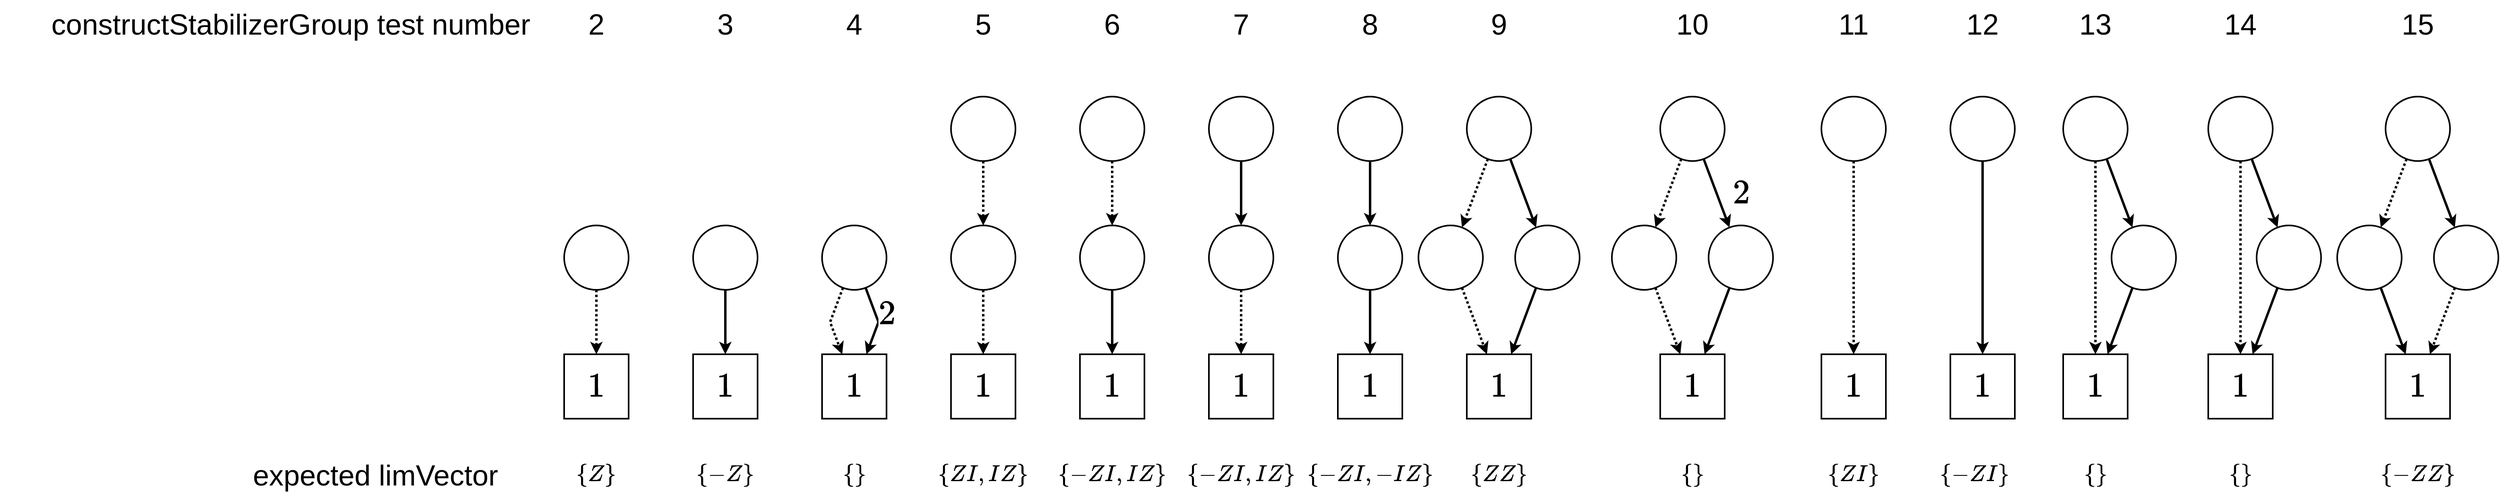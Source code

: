 <mxfile version="16.5.1" type="device"><diagram id="weh7SJVVlSU4eB52A9DI" name="Page-1"><mxGraphModel dx="2143" dy="932" grid="1" gridSize="10" guides="1" tooltips="1" connect="1" arrows="1" fold="1" page="1" pageScale="1" pageWidth="850" pageHeight="1100" math="1" shadow="0"><root><mxCell id="0"/><mxCell id="1" parent="0"/><mxCell id="Q8hD9KGcoNT8hBoXkrFd-3" style="edgeStyle=orthogonalEdgeStyle;rounded=0;orthogonalLoop=1;jettySize=auto;html=1;fontSize=36;strokeWidth=3;dashed=1;dashPattern=1 1;" edge="1" parent="1" source="Q8hD9KGcoNT8hBoXkrFd-1" target="Q8hD9KGcoNT8hBoXkrFd-2"><mxGeometry relative="1" as="geometry"/></mxCell><mxCell id="Q8hD9KGcoNT8hBoXkrFd-1" value="" style="ellipse;whiteSpace=wrap;html=1;aspect=fixed;strokeWidth=2;fontSize=36;" vertex="1" parent="1"><mxGeometry x="40" y="320" width="80" height="80" as="geometry"/></mxCell><mxCell id="Q8hD9KGcoNT8hBoXkrFd-2" value="$$1$$" style="rounded=0;whiteSpace=wrap;html=1;strokeWidth=2;fontSize=36;" vertex="1" parent="1"><mxGeometry x="40" y="480" width="80" height="80" as="geometry"/></mxCell><mxCell id="Q8hD9KGcoNT8hBoXkrFd-4" style="edgeStyle=orthogonalEdgeStyle;rounded=0;orthogonalLoop=1;jettySize=auto;html=1;fontSize=36;strokeWidth=3;" edge="1" parent="1" source="Q8hD9KGcoNT8hBoXkrFd-5" target="Q8hD9KGcoNT8hBoXkrFd-6"><mxGeometry relative="1" as="geometry"/></mxCell><mxCell id="Q8hD9KGcoNT8hBoXkrFd-5" value="" style="ellipse;whiteSpace=wrap;html=1;aspect=fixed;strokeWidth=2;fontSize=36;" vertex="1" parent="1"><mxGeometry x="200" y="320" width="80" height="80" as="geometry"/></mxCell><mxCell id="Q8hD9KGcoNT8hBoXkrFd-6" value="$$1$$" style="rounded=0;whiteSpace=wrap;html=1;strokeWidth=2;fontSize=36;" vertex="1" parent="1"><mxGeometry x="200" y="480" width="80" height="80" as="geometry"/></mxCell><mxCell id="Q8hD9KGcoNT8hBoXkrFd-7" value="$$2$$" style="rounded=0;orthogonalLoop=1;jettySize=auto;html=1;fontSize=36;strokeWidth=3;" edge="1" parent="1" source="Q8hD9KGcoNT8hBoXkrFd-8" target="Q8hD9KGcoNT8hBoXkrFd-9"><mxGeometry x="-0.101" y="13" relative="1" as="geometry"><Array as="points"><mxPoint x="430" y="440"/></Array><mxPoint as="offset"/></mxGeometry></mxCell><mxCell id="Q8hD9KGcoNT8hBoXkrFd-10" style="edgeStyle=none;rounded=0;orthogonalLoop=1;jettySize=auto;html=1;fontSize=36;strokeWidth=3;dashed=1;dashPattern=1 1;" edge="1" parent="1" source="Q8hD9KGcoNT8hBoXkrFd-8" target="Q8hD9KGcoNT8hBoXkrFd-9"><mxGeometry relative="1" as="geometry"><Array as="points"><mxPoint x="370" y="440"/></Array></mxGeometry></mxCell><mxCell id="Q8hD9KGcoNT8hBoXkrFd-8" value="" style="ellipse;whiteSpace=wrap;html=1;aspect=fixed;strokeWidth=2;fontSize=36;" vertex="1" parent="1"><mxGeometry x="360" y="320" width="80" height="80" as="geometry"/></mxCell><mxCell id="Q8hD9KGcoNT8hBoXkrFd-9" value="$$1$$" style="rounded=0;whiteSpace=wrap;html=1;strokeWidth=2;fontSize=36;" vertex="1" parent="1"><mxGeometry x="360" y="480" width="80" height="80" as="geometry"/></mxCell><mxCell id="Q8hD9KGcoNT8hBoXkrFd-12" style="edgeStyle=none;rounded=0;orthogonalLoop=1;jettySize=auto;html=1;fontSize=36;strokeWidth=3;dashed=1;dashPattern=1 1;" edge="1" parent="1" source="Q8hD9KGcoNT8hBoXkrFd-13" target="Q8hD9KGcoNT8hBoXkrFd-14"><mxGeometry relative="1" as="geometry"/></mxCell><mxCell id="Q8hD9KGcoNT8hBoXkrFd-13" value="" style="ellipse;whiteSpace=wrap;html=1;aspect=fixed;strokeWidth=2;fontSize=36;" vertex="1" parent="1"><mxGeometry x="520" y="320" width="80" height="80" as="geometry"/></mxCell><mxCell id="Q8hD9KGcoNT8hBoXkrFd-14" value="$$1$$" style="rounded=0;whiteSpace=wrap;html=1;strokeWidth=2;fontSize=36;" vertex="1" parent="1"><mxGeometry x="520" y="480" width="80" height="80" as="geometry"/></mxCell><mxCell id="Q8hD9KGcoNT8hBoXkrFd-16" style="edgeStyle=none;rounded=0;orthogonalLoop=1;jettySize=auto;html=1;dashed=1;dashPattern=1 1;fontSize=36;strokeWidth=3;" edge="1" parent="1" source="Q8hD9KGcoNT8hBoXkrFd-15" target="Q8hD9KGcoNT8hBoXkrFd-13"><mxGeometry relative="1" as="geometry"/></mxCell><mxCell id="Q8hD9KGcoNT8hBoXkrFd-15" value="" style="ellipse;whiteSpace=wrap;html=1;aspect=fixed;strokeWidth=2;fontSize=36;" vertex="1" parent="1"><mxGeometry x="520" y="160" width="80" height="80" as="geometry"/></mxCell><mxCell id="Q8hD9KGcoNT8hBoXkrFd-17" style="edgeStyle=none;rounded=0;orthogonalLoop=1;jettySize=auto;html=1;fontSize=36;strokeWidth=3;" edge="1" parent="1" source="Q8hD9KGcoNT8hBoXkrFd-18" target="Q8hD9KGcoNT8hBoXkrFd-19"><mxGeometry relative="1" as="geometry"/></mxCell><mxCell id="Q8hD9KGcoNT8hBoXkrFd-18" value="" style="ellipse;whiteSpace=wrap;html=1;aspect=fixed;strokeWidth=2;fontSize=36;" vertex="1" parent="1"><mxGeometry x="680" y="320" width="80" height="80" as="geometry"/></mxCell><mxCell id="Q8hD9KGcoNT8hBoXkrFd-19" value="$$1$$" style="rounded=0;whiteSpace=wrap;html=1;strokeWidth=2;fontSize=36;" vertex="1" parent="1"><mxGeometry x="680" y="480" width="80" height="80" as="geometry"/></mxCell><mxCell id="Q8hD9KGcoNT8hBoXkrFd-20" style="edgeStyle=none;rounded=0;orthogonalLoop=1;jettySize=auto;html=1;dashed=1;dashPattern=1 1;fontSize=36;strokeWidth=3;" edge="1" parent="1" source="Q8hD9KGcoNT8hBoXkrFd-21" target="Q8hD9KGcoNT8hBoXkrFd-18"><mxGeometry relative="1" as="geometry"/></mxCell><mxCell id="Q8hD9KGcoNT8hBoXkrFd-21" value="" style="ellipse;whiteSpace=wrap;html=1;aspect=fixed;strokeWidth=2;fontSize=36;" vertex="1" parent="1"><mxGeometry x="680" y="160" width="80" height="80" as="geometry"/></mxCell><mxCell id="Q8hD9KGcoNT8hBoXkrFd-22" style="edgeStyle=none;rounded=0;orthogonalLoop=1;jettySize=auto;html=1;fontSize=36;strokeWidth=3;dashed=1;dashPattern=1 1;" edge="1" parent="1" source="Q8hD9KGcoNT8hBoXkrFd-23" target="Q8hD9KGcoNT8hBoXkrFd-24"><mxGeometry relative="1" as="geometry"/></mxCell><mxCell id="Q8hD9KGcoNT8hBoXkrFd-23" value="" style="ellipse;whiteSpace=wrap;html=1;aspect=fixed;strokeWidth=2;fontSize=36;" vertex="1" parent="1"><mxGeometry x="840" y="320" width="80" height="80" as="geometry"/></mxCell><mxCell id="Q8hD9KGcoNT8hBoXkrFd-24" value="$$1$$" style="rounded=0;whiteSpace=wrap;html=1;strokeWidth=2;fontSize=36;" vertex="1" parent="1"><mxGeometry x="840" y="480" width="80" height="80" as="geometry"/></mxCell><mxCell id="Q8hD9KGcoNT8hBoXkrFd-25" style="edgeStyle=none;rounded=0;orthogonalLoop=1;jettySize=auto;html=1;fontSize=36;strokeWidth=3;" edge="1" parent="1" source="Q8hD9KGcoNT8hBoXkrFd-26" target="Q8hD9KGcoNT8hBoXkrFd-23"><mxGeometry relative="1" as="geometry"/></mxCell><mxCell id="Q8hD9KGcoNT8hBoXkrFd-26" value="" style="ellipse;whiteSpace=wrap;html=1;aspect=fixed;strokeWidth=2;fontSize=36;" vertex="1" parent="1"><mxGeometry x="840" y="160" width="80" height="80" as="geometry"/></mxCell><mxCell id="Q8hD9KGcoNT8hBoXkrFd-27" style="edgeStyle=none;rounded=0;orthogonalLoop=1;jettySize=auto;html=1;fontSize=36;strokeWidth=3;" edge="1" parent="1" source="Q8hD9KGcoNT8hBoXkrFd-28" target="Q8hD9KGcoNT8hBoXkrFd-29"><mxGeometry relative="1" as="geometry"/></mxCell><mxCell id="Q8hD9KGcoNT8hBoXkrFd-28" value="" style="ellipse;whiteSpace=wrap;html=1;aspect=fixed;strokeWidth=2;fontSize=36;" vertex="1" parent="1"><mxGeometry x="1000" y="320" width="80" height="80" as="geometry"/></mxCell><mxCell id="Q8hD9KGcoNT8hBoXkrFd-29" value="$$1$$" style="rounded=0;whiteSpace=wrap;html=1;strokeWidth=2;fontSize=36;" vertex="1" parent="1"><mxGeometry x="1000" y="480" width="80" height="80" as="geometry"/></mxCell><mxCell id="Q8hD9KGcoNT8hBoXkrFd-30" style="edgeStyle=none;rounded=0;orthogonalLoop=1;jettySize=auto;html=1;fontSize=36;strokeWidth=3;" edge="1" parent="1" source="Q8hD9KGcoNT8hBoXkrFd-31" target="Q8hD9KGcoNT8hBoXkrFd-28"><mxGeometry relative="1" as="geometry"/></mxCell><mxCell id="Q8hD9KGcoNT8hBoXkrFd-31" value="" style="ellipse;whiteSpace=wrap;html=1;aspect=fixed;strokeWidth=2;fontSize=36;" vertex="1" parent="1"><mxGeometry x="1000" y="160" width="80" height="80" as="geometry"/></mxCell><mxCell id="Q8hD9KGcoNT8hBoXkrFd-32" value="expected limVector" style="text;html=1;strokeColor=none;fillColor=none;align=right;verticalAlign=middle;whiteSpace=wrap;rounded=0;fontSize=36;" vertex="1" parent="1"><mxGeometry x="-370" y="600" width="330" height="60" as="geometry"/></mxCell><mxCell id="Q8hD9KGcoNT8hBoXkrFd-33" value="$$\{Z\}$$" style="text;html=1;strokeColor=none;fillColor=none;align=center;verticalAlign=middle;whiteSpace=wrap;rounded=0;fontSize=24;" vertex="1" parent="1"><mxGeometry x="20" y="600" width="120" height="60" as="geometry"/></mxCell><mxCell id="Q8hD9KGcoNT8hBoXkrFd-34" value="$$\{-Z\}$$" style="text;html=1;strokeColor=none;fillColor=none;align=center;verticalAlign=middle;whiteSpace=wrap;rounded=0;fontSize=24;" vertex="1" parent="1"><mxGeometry x="180" y="600" width="120" height="60" as="geometry"/></mxCell><mxCell id="Q8hD9KGcoNT8hBoXkrFd-35" value="$$\{\}$$" style="text;html=1;strokeColor=none;fillColor=none;align=center;verticalAlign=middle;whiteSpace=wrap;rounded=0;fontSize=24;" vertex="1" parent="1"><mxGeometry x="340" y="600" width="120" height="60" as="geometry"/></mxCell><mxCell id="Q8hD9KGcoNT8hBoXkrFd-36" value="$$\{ZI,IZ\}$$" style="text;html=1;strokeColor=none;fillColor=none;align=center;verticalAlign=middle;whiteSpace=wrap;rounded=0;fontSize=24;" vertex="1" parent="1"><mxGeometry x="500" y="600" width="120" height="60" as="geometry"/></mxCell><mxCell id="Q8hD9KGcoNT8hBoXkrFd-37" value="$$\{-ZI,IZ\}$$" style="text;html=1;strokeColor=none;fillColor=none;align=center;verticalAlign=middle;whiteSpace=wrap;rounded=0;fontSize=24;" vertex="1" parent="1"><mxGeometry x="660" y="600" width="120" height="60" as="geometry"/></mxCell><mxCell id="Q8hD9KGcoNT8hBoXkrFd-38" value="$$\{-ZI,IZ\}$$" style="text;html=1;strokeColor=none;fillColor=none;align=center;verticalAlign=middle;whiteSpace=wrap;rounded=0;fontSize=24;" vertex="1" parent="1"><mxGeometry x="820" y="600" width="120" height="60" as="geometry"/></mxCell><mxCell id="Q8hD9KGcoNT8hBoXkrFd-39" value="$$\{-ZI,-IZ\}$$" style="text;html=1;strokeColor=none;fillColor=none;align=center;verticalAlign=middle;whiteSpace=wrap;rounded=0;fontSize=24;" vertex="1" parent="1"><mxGeometry x="980" y="600" width="120" height="60" as="geometry"/></mxCell><mxCell id="Q8hD9KGcoNT8hBoXkrFd-40" style="edgeStyle=none;rounded=0;orthogonalLoop=1;jettySize=auto;html=1;fontSize=36;strokeWidth=3;" edge="1" parent="1" source="Q8hD9KGcoNT8hBoXkrFd-41" target="Q8hD9KGcoNT8hBoXkrFd-42"><mxGeometry relative="1" as="geometry"/></mxCell><mxCell id="Q8hD9KGcoNT8hBoXkrFd-41" value="" style="ellipse;whiteSpace=wrap;html=1;aspect=fixed;strokeWidth=2;fontSize=36;" vertex="1" parent="1"><mxGeometry x="1220" y="320" width="80" height="80" as="geometry"/></mxCell><mxCell id="Q8hD9KGcoNT8hBoXkrFd-42" value="$$1$$" style="rounded=0;whiteSpace=wrap;html=1;strokeWidth=2;fontSize=36;" vertex="1" parent="1"><mxGeometry x="1160" y="480" width="80" height="80" as="geometry"/></mxCell><mxCell id="Q8hD9KGcoNT8hBoXkrFd-43" style="edgeStyle=none;rounded=0;orthogonalLoop=1;jettySize=auto;html=1;fontSize=36;strokeWidth=3;" edge="1" parent="1" source="Q8hD9KGcoNT8hBoXkrFd-44" target="Q8hD9KGcoNT8hBoXkrFd-41"><mxGeometry relative="1" as="geometry"/></mxCell><mxCell id="Q8hD9KGcoNT8hBoXkrFd-46" style="edgeStyle=none;rounded=0;orthogonalLoop=1;jettySize=auto;html=1;fontSize=24;strokeWidth=3;dashed=1;dashPattern=1 1;" edge="1" parent="1" source="Q8hD9KGcoNT8hBoXkrFd-44" target="Q8hD9KGcoNT8hBoXkrFd-45"><mxGeometry relative="1" as="geometry"/></mxCell><mxCell id="Q8hD9KGcoNT8hBoXkrFd-44" value="" style="ellipse;whiteSpace=wrap;html=1;aspect=fixed;strokeWidth=2;fontSize=36;" vertex="1" parent="1"><mxGeometry x="1160" y="160" width="80" height="80" as="geometry"/></mxCell><mxCell id="Q8hD9KGcoNT8hBoXkrFd-47" style="edgeStyle=none;rounded=0;orthogonalLoop=1;jettySize=auto;html=1;fontSize=24;strokeWidth=3;dashed=1;dashPattern=1 1;" edge="1" parent="1" source="Q8hD9KGcoNT8hBoXkrFd-45" target="Q8hD9KGcoNT8hBoXkrFd-42"><mxGeometry relative="1" as="geometry"/></mxCell><mxCell id="Q8hD9KGcoNT8hBoXkrFd-45" value="" style="ellipse;whiteSpace=wrap;html=1;aspect=fixed;strokeWidth=2;fontSize=36;" vertex="1" parent="1"><mxGeometry x="1100" y="320" width="80" height="80" as="geometry"/></mxCell><mxCell id="Q8hD9KGcoNT8hBoXkrFd-48" value="$$\{ZZ\}$$" style="text;html=1;strokeColor=none;fillColor=none;align=center;verticalAlign=middle;whiteSpace=wrap;rounded=0;fontSize=24;" vertex="1" parent="1"><mxGeometry x="1140" y="600" width="120" height="60" as="geometry"/></mxCell><mxCell id="Q8hD9KGcoNT8hBoXkrFd-49" style="edgeStyle=none;rounded=0;orthogonalLoop=1;jettySize=auto;html=1;fontSize=36;strokeWidth=3;" edge="1" parent="1" source="Q8hD9KGcoNT8hBoXkrFd-50" target="Q8hD9KGcoNT8hBoXkrFd-51"><mxGeometry relative="1" as="geometry"/></mxCell><mxCell id="Q8hD9KGcoNT8hBoXkrFd-50" value="" style="ellipse;whiteSpace=wrap;html=1;aspect=fixed;strokeWidth=2;fontSize=36;" vertex="1" parent="1"><mxGeometry x="1460" y="320" width="80" height="80" as="geometry"/></mxCell><mxCell id="Q8hD9KGcoNT8hBoXkrFd-51" value="$$1$$" style="rounded=0;whiteSpace=wrap;html=1;strokeWidth=2;fontSize=36;" vertex="1" parent="1"><mxGeometry x="1400" y="480" width="80" height="80" as="geometry"/></mxCell><mxCell id="Q8hD9KGcoNT8hBoXkrFd-52" value="$$2$$" style="edgeStyle=none;rounded=0;orthogonalLoop=1;jettySize=auto;html=1;fontSize=36;strokeWidth=3;labelBackgroundColor=none;" edge="1" parent="1" source="Q8hD9KGcoNT8hBoXkrFd-54" target="Q8hD9KGcoNT8hBoXkrFd-50"><mxGeometry x="0.232" y="28" relative="1" as="geometry"><mxPoint as="offset"/></mxGeometry></mxCell><mxCell id="Q8hD9KGcoNT8hBoXkrFd-53" style="edgeStyle=none;rounded=0;orthogonalLoop=1;jettySize=auto;html=1;fontSize=24;strokeWidth=3;dashed=1;dashPattern=1 1;" edge="1" parent="1" source="Q8hD9KGcoNT8hBoXkrFd-54" target="Q8hD9KGcoNT8hBoXkrFd-56"><mxGeometry relative="1" as="geometry"/></mxCell><mxCell id="Q8hD9KGcoNT8hBoXkrFd-54" value="" style="ellipse;whiteSpace=wrap;html=1;aspect=fixed;strokeWidth=2;fontSize=36;" vertex="1" parent="1"><mxGeometry x="1400" y="160" width="80" height="80" as="geometry"/></mxCell><mxCell id="Q8hD9KGcoNT8hBoXkrFd-55" style="edgeStyle=none;rounded=0;orthogonalLoop=1;jettySize=auto;html=1;fontSize=24;strokeWidth=3;dashed=1;dashPattern=1 1;" edge="1" parent="1" source="Q8hD9KGcoNT8hBoXkrFd-56" target="Q8hD9KGcoNT8hBoXkrFd-51"><mxGeometry relative="1" as="geometry"/></mxCell><mxCell id="Q8hD9KGcoNT8hBoXkrFd-56" value="" style="ellipse;whiteSpace=wrap;html=1;aspect=fixed;strokeWidth=2;fontSize=36;" vertex="1" parent="1"><mxGeometry x="1340" y="320" width="80" height="80" as="geometry"/></mxCell><mxCell id="Q8hD9KGcoNT8hBoXkrFd-58" value="$$\{\}$$" style="text;html=1;strokeColor=none;fillColor=none;align=center;verticalAlign=middle;whiteSpace=wrap;rounded=0;fontSize=24;" vertex="1" parent="1"><mxGeometry x="1380" y="600" width="120" height="60" as="geometry"/></mxCell><mxCell id="Q8hD9KGcoNT8hBoXkrFd-61" value="$$1$$" style="rounded=0;whiteSpace=wrap;html=1;strokeWidth=2;fontSize=36;" vertex="1" parent="1"><mxGeometry x="1600" y="480" width="80" height="80" as="geometry"/></mxCell><mxCell id="Q8hD9KGcoNT8hBoXkrFd-62" style="edgeStyle=none;rounded=0;orthogonalLoop=1;jettySize=auto;html=1;fontSize=36;strokeWidth=3;dashed=1;dashPattern=1 1;" edge="1" parent="1" source="Q8hD9KGcoNT8hBoXkrFd-63" target="Q8hD9KGcoNT8hBoXkrFd-61"><mxGeometry relative="1" as="geometry"><mxPoint x="1640" y="320" as="targetPoint"/></mxGeometry></mxCell><mxCell id="Q8hD9KGcoNT8hBoXkrFd-63" value="" style="ellipse;whiteSpace=wrap;html=1;aspect=fixed;strokeWidth=2;fontSize=36;" vertex="1" parent="1"><mxGeometry x="1600" y="160" width="80" height="80" as="geometry"/></mxCell><mxCell id="Q8hD9KGcoNT8hBoXkrFd-64" value="$$\{ZI\}$$" style="text;html=1;strokeColor=none;fillColor=none;align=center;verticalAlign=middle;whiteSpace=wrap;rounded=0;fontSize=24;" vertex="1" parent="1"><mxGeometry x="1580" y="600" width="120" height="60" as="geometry"/></mxCell><mxCell id="Q8hD9KGcoNT8hBoXkrFd-65" value="$$1$$" style="rounded=0;whiteSpace=wrap;html=1;strokeWidth=2;fontSize=36;" vertex="1" parent="1"><mxGeometry x="1760" y="480" width="80" height="80" as="geometry"/></mxCell><mxCell id="Q8hD9KGcoNT8hBoXkrFd-66" style="edgeStyle=none;rounded=0;orthogonalLoop=1;jettySize=auto;html=1;fontSize=36;strokeWidth=3;" edge="1" parent="1" source="Q8hD9KGcoNT8hBoXkrFd-67" target="Q8hD9KGcoNT8hBoXkrFd-65"><mxGeometry relative="1" as="geometry"><mxPoint x="1800" y="320" as="targetPoint"/></mxGeometry></mxCell><mxCell id="Q8hD9KGcoNT8hBoXkrFd-67" value="" style="ellipse;whiteSpace=wrap;html=1;aspect=fixed;strokeWidth=2;fontSize=36;" vertex="1" parent="1"><mxGeometry x="1760" y="160" width="80" height="80" as="geometry"/></mxCell><mxCell id="Q8hD9KGcoNT8hBoXkrFd-68" value="$$\{-ZI\}$$" style="text;html=1;strokeColor=none;fillColor=none;align=center;verticalAlign=middle;whiteSpace=wrap;rounded=0;fontSize=24;" vertex="1" parent="1"><mxGeometry x="1730" y="600" width="120" height="60" as="geometry"/></mxCell><mxCell id="Q8hD9KGcoNT8hBoXkrFd-69" value="constructStabilizerGroup test number" style="text;html=1;strokeColor=none;fillColor=none;align=right;verticalAlign=middle;whiteSpace=wrap;rounded=0;fontSize=36;" vertex="1" parent="1"><mxGeometry x="-660" y="40" width="660" height="60" as="geometry"/></mxCell><mxCell id="Q8hD9KGcoNT8hBoXkrFd-70" value="2" style="text;html=1;strokeColor=none;fillColor=none;align=center;verticalAlign=middle;whiteSpace=wrap;rounded=0;fontSize=36;" vertex="1" parent="1"><mxGeometry x="40" y="40" width="80" height="60" as="geometry"/></mxCell><mxCell id="Q8hD9KGcoNT8hBoXkrFd-71" value="3" style="text;html=1;strokeColor=none;fillColor=none;align=center;verticalAlign=middle;whiteSpace=wrap;rounded=0;fontSize=36;" vertex="1" parent="1"><mxGeometry x="200" y="40" width="80" height="60" as="geometry"/></mxCell><mxCell id="Q8hD9KGcoNT8hBoXkrFd-72" value="4" style="text;html=1;strokeColor=none;fillColor=none;align=center;verticalAlign=middle;whiteSpace=wrap;rounded=0;fontSize=36;" vertex="1" parent="1"><mxGeometry x="360" y="40" width="80" height="60" as="geometry"/></mxCell><mxCell id="Q8hD9KGcoNT8hBoXkrFd-73" value="5" style="text;html=1;strokeColor=none;fillColor=none;align=center;verticalAlign=middle;whiteSpace=wrap;rounded=0;fontSize=36;" vertex="1" parent="1"><mxGeometry x="520" y="40" width="80" height="60" as="geometry"/></mxCell><mxCell id="Q8hD9KGcoNT8hBoXkrFd-74" value="6" style="text;html=1;strokeColor=none;fillColor=none;align=center;verticalAlign=middle;whiteSpace=wrap;rounded=0;fontSize=36;" vertex="1" parent="1"><mxGeometry x="680" y="40" width="80" height="60" as="geometry"/></mxCell><mxCell id="Q8hD9KGcoNT8hBoXkrFd-75" value="7" style="text;html=1;strokeColor=none;fillColor=none;align=center;verticalAlign=middle;whiteSpace=wrap;rounded=0;fontSize=36;" vertex="1" parent="1"><mxGeometry x="840" y="40" width="80" height="60" as="geometry"/></mxCell><mxCell id="Q8hD9KGcoNT8hBoXkrFd-76" value="8" style="text;html=1;strokeColor=none;fillColor=none;align=center;verticalAlign=middle;whiteSpace=wrap;rounded=0;fontSize=36;" vertex="1" parent="1"><mxGeometry x="1000" y="40" width="80" height="60" as="geometry"/></mxCell><mxCell id="Q8hD9KGcoNT8hBoXkrFd-77" value="9" style="text;html=1;strokeColor=none;fillColor=none;align=center;verticalAlign=middle;whiteSpace=wrap;rounded=0;fontSize=36;" vertex="1" parent="1"><mxGeometry x="1160" y="40" width="80" height="60" as="geometry"/></mxCell><mxCell id="Q8hD9KGcoNT8hBoXkrFd-78" value="10" style="text;html=1;strokeColor=none;fillColor=none;align=center;verticalAlign=middle;whiteSpace=wrap;rounded=0;fontSize=36;" vertex="1" parent="1"><mxGeometry x="1400" y="40" width="80" height="60" as="geometry"/></mxCell><mxCell id="Q8hD9KGcoNT8hBoXkrFd-79" value="11" style="text;html=1;strokeColor=none;fillColor=none;align=center;verticalAlign=middle;whiteSpace=wrap;rounded=0;fontSize=36;" vertex="1" parent="1"><mxGeometry x="1600" y="40" width="80" height="60" as="geometry"/></mxCell><mxCell id="Q8hD9KGcoNT8hBoXkrFd-80" value="12" style="text;html=1;strokeColor=none;fillColor=none;align=center;verticalAlign=middle;whiteSpace=wrap;rounded=0;fontSize=36;" vertex="1" parent="1"><mxGeometry x="1760" y="40" width="80" height="60" as="geometry"/></mxCell><mxCell id="Q8hD9KGcoNT8hBoXkrFd-81" style="edgeStyle=none;rounded=0;orthogonalLoop=1;jettySize=auto;html=1;fontSize=36;strokeWidth=3;" edge="1" parent="1" source="Q8hD9KGcoNT8hBoXkrFd-82" target="Q8hD9KGcoNT8hBoXkrFd-83"><mxGeometry relative="1" as="geometry"/></mxCell><mxCell id="Q8hD9KGcoNT8hBoXkrFd-82" value="" style="ellipse;whiteSpace=wrap;html=1;aspect=fixed;strokeWidth=2;fontSize=36;" vertex="1" parent="1"><mxGeometry x="1960" y="320" width="80" height="80" as="geometry"/></mxCell><mxCell id="Q8hD9KGcoNT8hBoXkrFd-83" value="$$1$$" style="rounded=0;whiteSpace=wrap;html=1;strokeWidth=2;fontSize=36;" vertex="1" parent="1"><mxGeometry x="1900" y="480" width="80" height="80" as="geometry"/></mxCell><mxCell id="Q8hD9KGcoNT8hBoXkrFd-84" style="edgeStyle=none;rounded=0;orthogonalLoop=1;jettySize=auto;html=1;fontSize=36;strokeWidth=3;" edge="1" parent="1" source="Q8hD9KGcoNT8hBoXkrFd-86" target="Q8hD9KGcoNT8hBoXkrFd-82"><mxGeometry relative="1" as="geometry"/></mxCell><mxCell id="Q8hD9KGcoNT8hBoXkrFd-85" style="edgeStyle=none;rounded=0;orthogonalLoop=1;jettySize=auto;html=1;fontSize=24;strokeWidth=3;dashed=1;dashPattern=1 1;" edge="1" parent="1" source="Q8hD9KGcoNT8hBoXkrFd-86" target="Q8hD9KGcoNT8hBoXkrFd-83"><mxGeometry relative="1" as="geometry"><mxPoint x="1894.045" y="322.547" as="targetPoint"/></mxGeometry></mxCell><mxCell id="Q8hD9KGcoNT8hBoXkrFd-86" value="" style="ellipse;whiteSpace=wrap;html=1;aspect=fixed;strokeWidth=2;fontSize=36;" vertex="1" parent="1"><mxGeometry x="1900" y="160" width="80" height="80" as="geometry"/></mxCell><mxCell id="Q8hD9KGcoNT8hBoXkrFd-89" value="$$\{\}$$" style="text;html=1;strokeColor=none;fillColor=none;align=center;verticalAlign=middle;whiteSpace=wrap;rounded=0;fontSize=24;" vertex="1" parent="1"><mxGeometry x="1880" y="600" width="120" height="60" as="geometry"/></mxCell><mxCell id="Q8hD9KGcoNT8hBoXkrFd-90" style="edgeStyle=none;rounded=0;orthogonalLoop=1;jettySize=auto;html=1;fontSize=36;strokeWidth=3;" edge="1" parent="1" source="Q8hD9KGcoNT8hBoXkrFd-91" target="Q8hD9KGcoNT8hBoXkrFd-92"><mxGeometry relative="1" as="geometry"/></mxCell><mxCell id="Q8hD9KGcoNT8hBoXkrFd-91" value="" style="ellipse;whiteSpace=wrap;html=1;aspect=fixed;strokeWidth=2;fontSize=36;" vertex="1" parent="1"><mxGeometry x="2140" y="320" width="80" height="80" as="geometry"/></mxCell><mxCell id="Q8hD9KGcoNT8hBoXkrFd-92" value="$$1$$" style="rounded=0;whiteSpace=wrap;html=1;strokeWidth=2;fontSize=36;" vertex="1" parent="1"><mxGeometry x="2080" y="480" width="80" height="80" as="geometry"/></mxCell><mxCell id="Q8hD9KGcoNT8hBoXkrFd-93" style="edgeStyle=none;rounded=0;orthogonalLoop=1;jettySize=auto;html=1;fontSize=36;strokeWidth=3;" edge="1" parent="1" source="Q8hD9KGcoNT8hBoXkrFd-95" target="Q8hD9KGcoNT8hBoXkrFd-91"><mxGeometry relative="1" as="geometry"/></mxCell><mxCell id="Q8hD9KGcoNT8hBoXkrFd-94" style="edgeStyle=none;rounded=0;orthogonalLoop=1;jettySize=auto;html=1;fontSize=24;strokeWidth=3;dashed=1;dashPattern=1 1;" edge="1" parent="1" source="Q8hD9KGcoNT8hBoXkrFd-95" target="Q8hD9KGcoNT8hBoXkrFd-92"><mxGeometry relative="1" as="geometry"><mxPoint x="2074.045" y="322.547" as="targetPoint"/></mxGeometry></mxCell><mxCell id="Q8hD9KGcoNT8hBoXkrFd-95" value="" style="ellipse;whiteSpace=wrap;html=1;aspect=fixed;strokeWidth=2;fontSize=36;" vertex="1" parent="1"><mxGeometry x="2080" y="160" width="80" height="80" as="geometry"/></mxCell><mxCell id="Q8hD9KGcoNT8hBoXkrFd-96" value="$$\{\}$$" style="text;html=1;strokeColor=none;fillColor=none;align=center;verticalAlign=middle;whiteSpace=wrap;rounded=0;fontSize=24;" vertex="1" parent="1"><mxGeometry x="2060" y="600" width="120" height="60" as="geometry"/></mxCell><mxCell id="Q8hD9KGcoNT8hBoXkrFd-97" value="13" style="text;html=1;strokeColor=none;fillColor=none;align=center;verticalAlign=middle;whiteSpace=wrap;rounded=0;fontSize=36;" vertex="1" parent="1"><mxGeometry x="1900" y="40" width="80" height="60" as="geometry"/></mxCell><mxCell id="Q8hD9KGcoNT8hBoXkrFd-98" value="14" style="text;html=1;strokeColor=none;fillColor=none;align=center;verticalAlign=middle;whiteSpace=wrap;rounded=0;fontSize=36;" vertex="1" parent="1"><mxGeometry x="2080" y="40" width="80" height="60" as="geometry"/></mxCell><mxCell id="Q8hD9KGcoNT8hBoXkrFd-105" style="edgeStyle=none;rounded=0;orthogonalLoop=1;jettySize=auto;html=1;fontSize=36;strokeWidth=3;" edge="1" parent="1" source="Q8hD9KGcoNT8hBoXkrFd-106" target="Q8hD9KGcoNT8hBoXkrFd-107"><mxGeometry relative="1" as="geometry"/></mxCell><mxCell id="Q8hD9KGcoNT8hBoXkrFd-106" value="" style="ellipse;whiteSpace=wrap;html=1;aspect=fixed;strokeWidth=2;fontSize=36;" vertex="1" parent="1"><mxGeometry x="2240" y="320" width="80" height="80" as="geometry"/></mxCell><mxCell id="Q8hD9KGcoNT8hBoXkrFd-107" value="$$1$$" style="rounded=0;whiteSpace=wrap;html=1;strokeWidth=2;fontSize=36;" vertex="1" parent="1"><mxGeometry x="2300" y="480" width="80" height="80" as="geometry"/></mxCell><mxCell id="Q8hD9KGcoNT8hBoXkrFd-108" style="edgeStyle=none;rounded=0;orthogonalLoop=1;jettySize=auto;html=1;fontSize=36;strokeWidth=3;" edge="1" parent="1" source="Q8hD9KGcoNT8hBoXkrFd-110" target="Q8hD9KGcoNT8hBoXkrFd-112"><mxGeometry relative="1" as="geometry"><mxPoint x="2260" y="270" as="targetPoint"/></mxGeometry></mxCell><mxCell id="Q8hD9KGcoNT8hBoXkrFd-109" style="edgeStyle=none;rounded=0;orthogonalLoop=1;jettySize=auto;html=1;fontSize=24;strokeWidth=3;dashed=1;dashPattern=1 1;" edge="1" parent="1" source="Q8hD9KGcoNT8hBoXkrFd-110" target="Q8hD9KGcoNT8hBoXkrFd-106"><mxGeometry relative="1" as="geometry"/></mxCell><mxCell id="Q8hD9KGcoNT8hBoXkrFd-110" value="" style="ellipse;whiteSpace=wrap;html=1;aspect=fixed;strokeWidth=2;fontSize=36;" vertex="1" parent="1"><mxGeometry x="2300" y="160" width="80" height="80" as="geometry"/></mxCell><mxCell id="Q8hD9KGcoNT8hBoXkrFd-111" style="edgeStyle=none;rounded=0;orthogonalLoop=1;jettySize=auto;html=1;fontSize=24;strokeWidth=3;dashed=1;dashPattern=1 1;" edge="1" parent="1" source="Q8hD9KGcoNT8hBoXkrFd-112" target="Q8hD9KGcoNT8hBoXkrFd-107"><mxGeometry relative="1" as="geometry"/></mxCell><mxCell id="Q8hD9KGcoNT8hBoXkrFd-112" value="" style="ellipse;whiteSpace=wrap;html=1;aspect=fixed;strokeWidth=2;fontSize=36;" vertex="1" parent="1"><mxGeometry x="2360" y="320" width="80" height="80" as="geometry"/></mxCell><mxCell id="Q8hD9KGcoNT8hBoXkrFd-113" value="15" style="text;html=1;strokeColor=none;fillColor=none;align=center;verticalAlign=middle;whiteSpace=wrap;rounded=0;fontSize=36;" vertex="1" parent="1"><mxGeometry x="2300" y="40" width="80" height="60" as="geometry"/></mxCell><mxCell id="Q8hD9KGcoNT8hBoXkrFd-114" value="$$\{-ZZ\}$$" style="text;html=1;strokeColor=none;fillColor=none;align=center;verticalAlign=middle;whiteSpace=wrap;rounded=0;fontSize=24;" vertex="1" parent="1"><mxGeometry x="2280" y="600" width="120" height="60" as="geometry"/></mxCell></root></mxGraphModel></diagram></mxfile>
